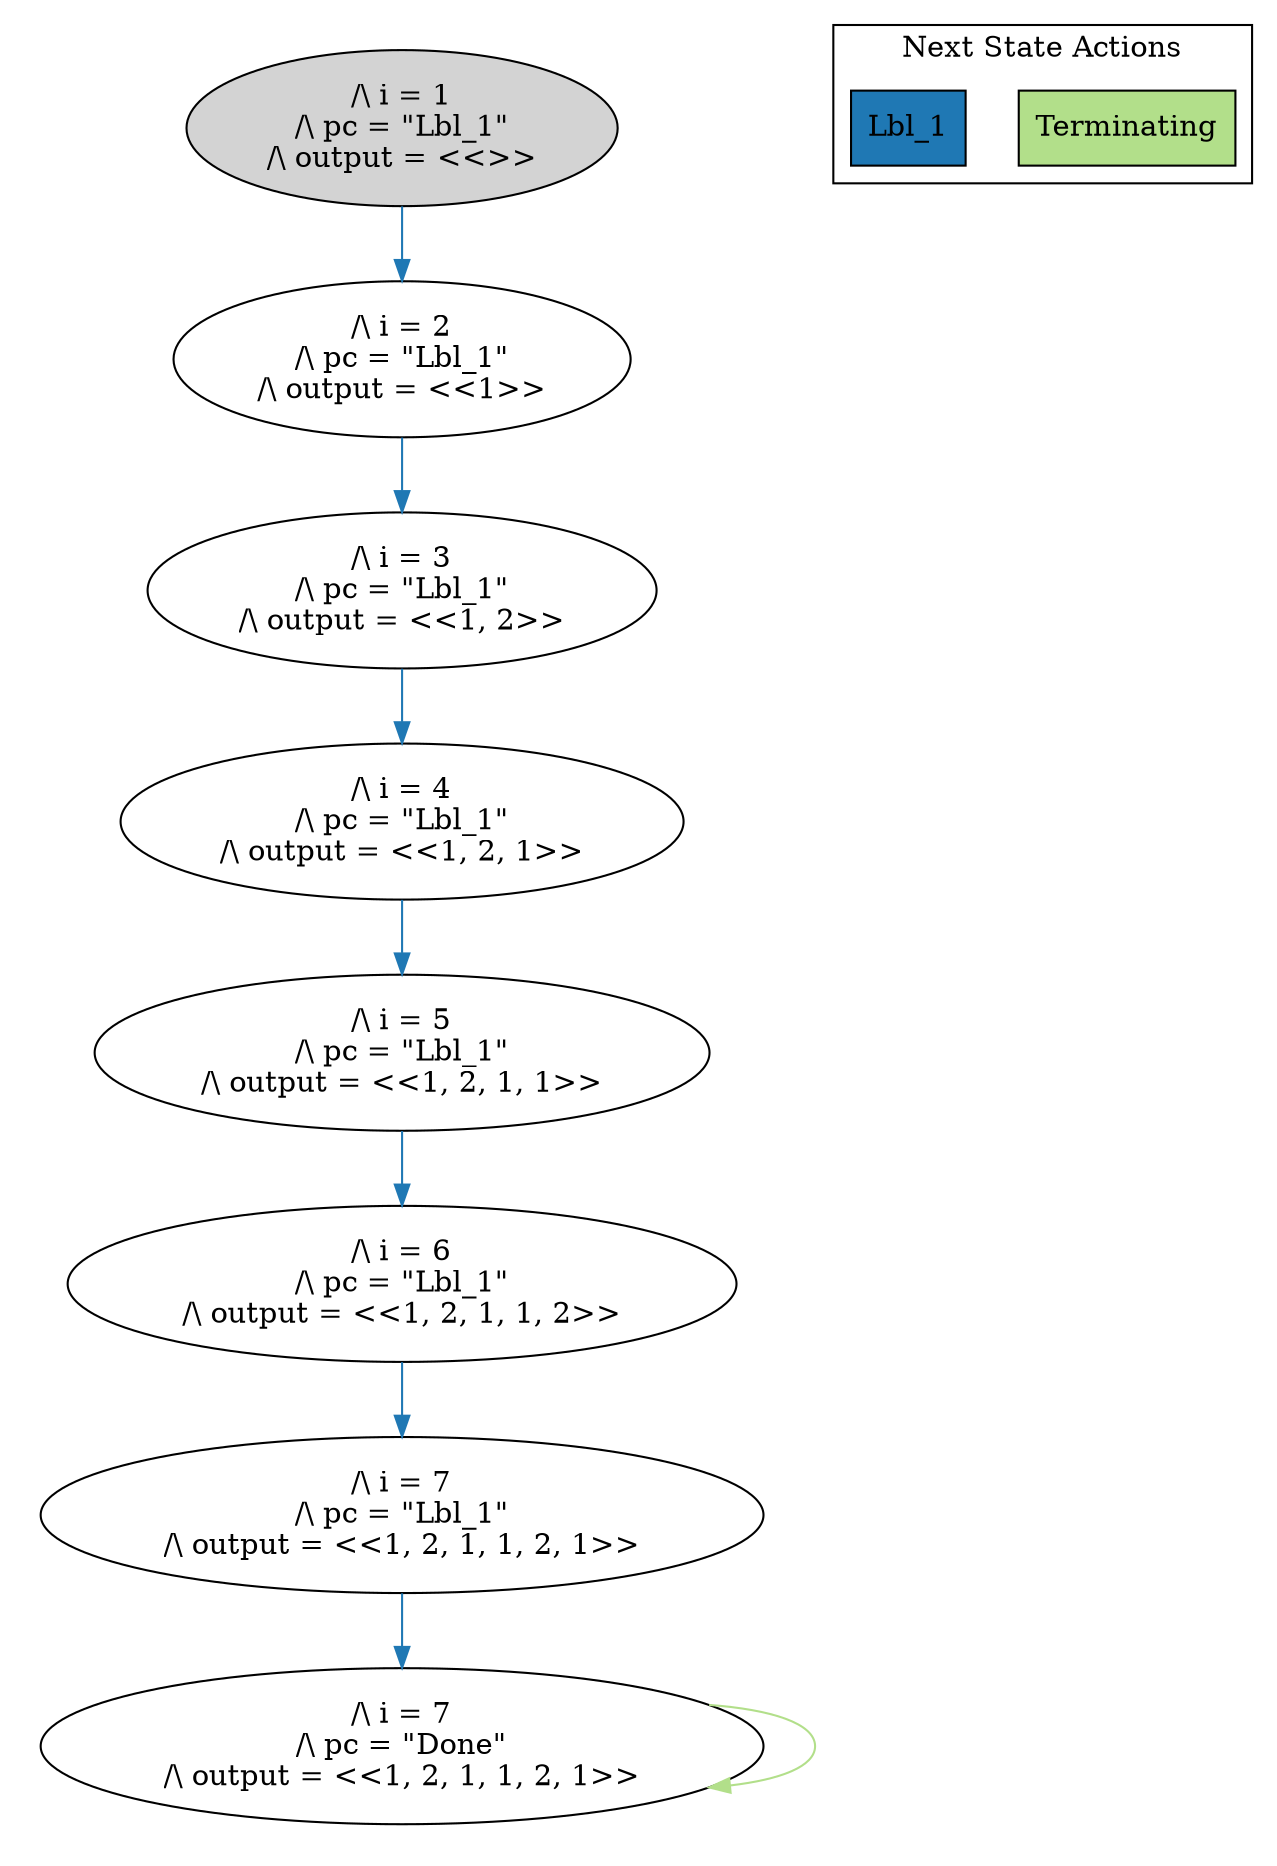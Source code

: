 strict digraph DiskGraph {
edge [colorscheme="paired12"]
nodesep=0.35;
subgraph cluster_graph {
color="white";
4316588024414510665 [label="/\\ i = 1\n/\\ pc = \"Lbl_1\"\n/\\ output = <<>>",style = filled]
4316588024414510665 -> 8038128304455308930 [label="",color="2",fontcolor="2"];
8038128304455308930 [label="/\\ i = 2\n/\\ pc = \"Lbl_1\"\n/\\ output = <<1>>"];
8038128304455308930 -> -40103515798081763 [label="",color="2",fontcolor="2"];
-40103515798081763 [label="/\\ i = 3\n/\\ pc = \"Lbl_1\"\n/\\ output = <<1, 2>>"];
-40103515798081763 -> -2599275180927599741 [label="",color="2",fontcolor="2"];
-2599275180927599741 [label="/\\ i = 4\n/\\ pc = \"Lbl_1\"\n/\\ output = <<1, 2, 1>>"];
-2599275180927599741 -> -252293720296146886 [label="",color="2",fontcolor="2"];
-252293720296146886 [label="/\\ i = 5\n/\\ pc = \"Lbl_1\"\n/\\ output = <<1, 2, 1, 1>>"];
-252293720296146886 -> -972198469482743563 [label="",color="2",fontcolor="2"];
-972198469482743563 [label="/\\ i = 6\n/\\ pc = \"Lbl_1\"\n/\\ output = <<1, 2, 1, 1, 2>>"];
-972198469482743563 -> 492335428922454589 [label="",color="2",fontcolor="2"];
492335428922454589 [label="/\\ i = 7\n/\\ pc = \"Lbl_1\"\n/\\ output = <<1, 2, 1, 1, 2, 1>>"];
492335428922454589 -> 4674154036321619299 [label="",color="2",fontcolor="2"];
4674154036321619299 [label="/\\ i = 7\n/\\ pc = \"Done\"\n/\\ output = <<1, 2, 1, 1, 2, 1>>"];
4674154036321619299 -> 4674154036321619299 [label="",color="3",fontcolor="3"];
{rank = same; 4316588024414510665;}
{rank = same; 8038128304455308930;}
{rank = same; -40103515798081763;}
{rank = same; -2599275180927599741;}
{rank = same; -252293720296146886;}
{rank = same; -972198469482743563;}
{rank = same; 492335428922454589;}
{rank = same; 4674154036321619299;}
}
subgraph cluster_legend {graph[style=bold];label = "Next State Actions" style="solid"
node [ labeljust="l",colorscheme="paired12",style=filled,shape=record ]
Terminating [label="Terminating",fillcolor=3]
Lbl_1 [label="Lbl_1",fillcolor=2]
}}